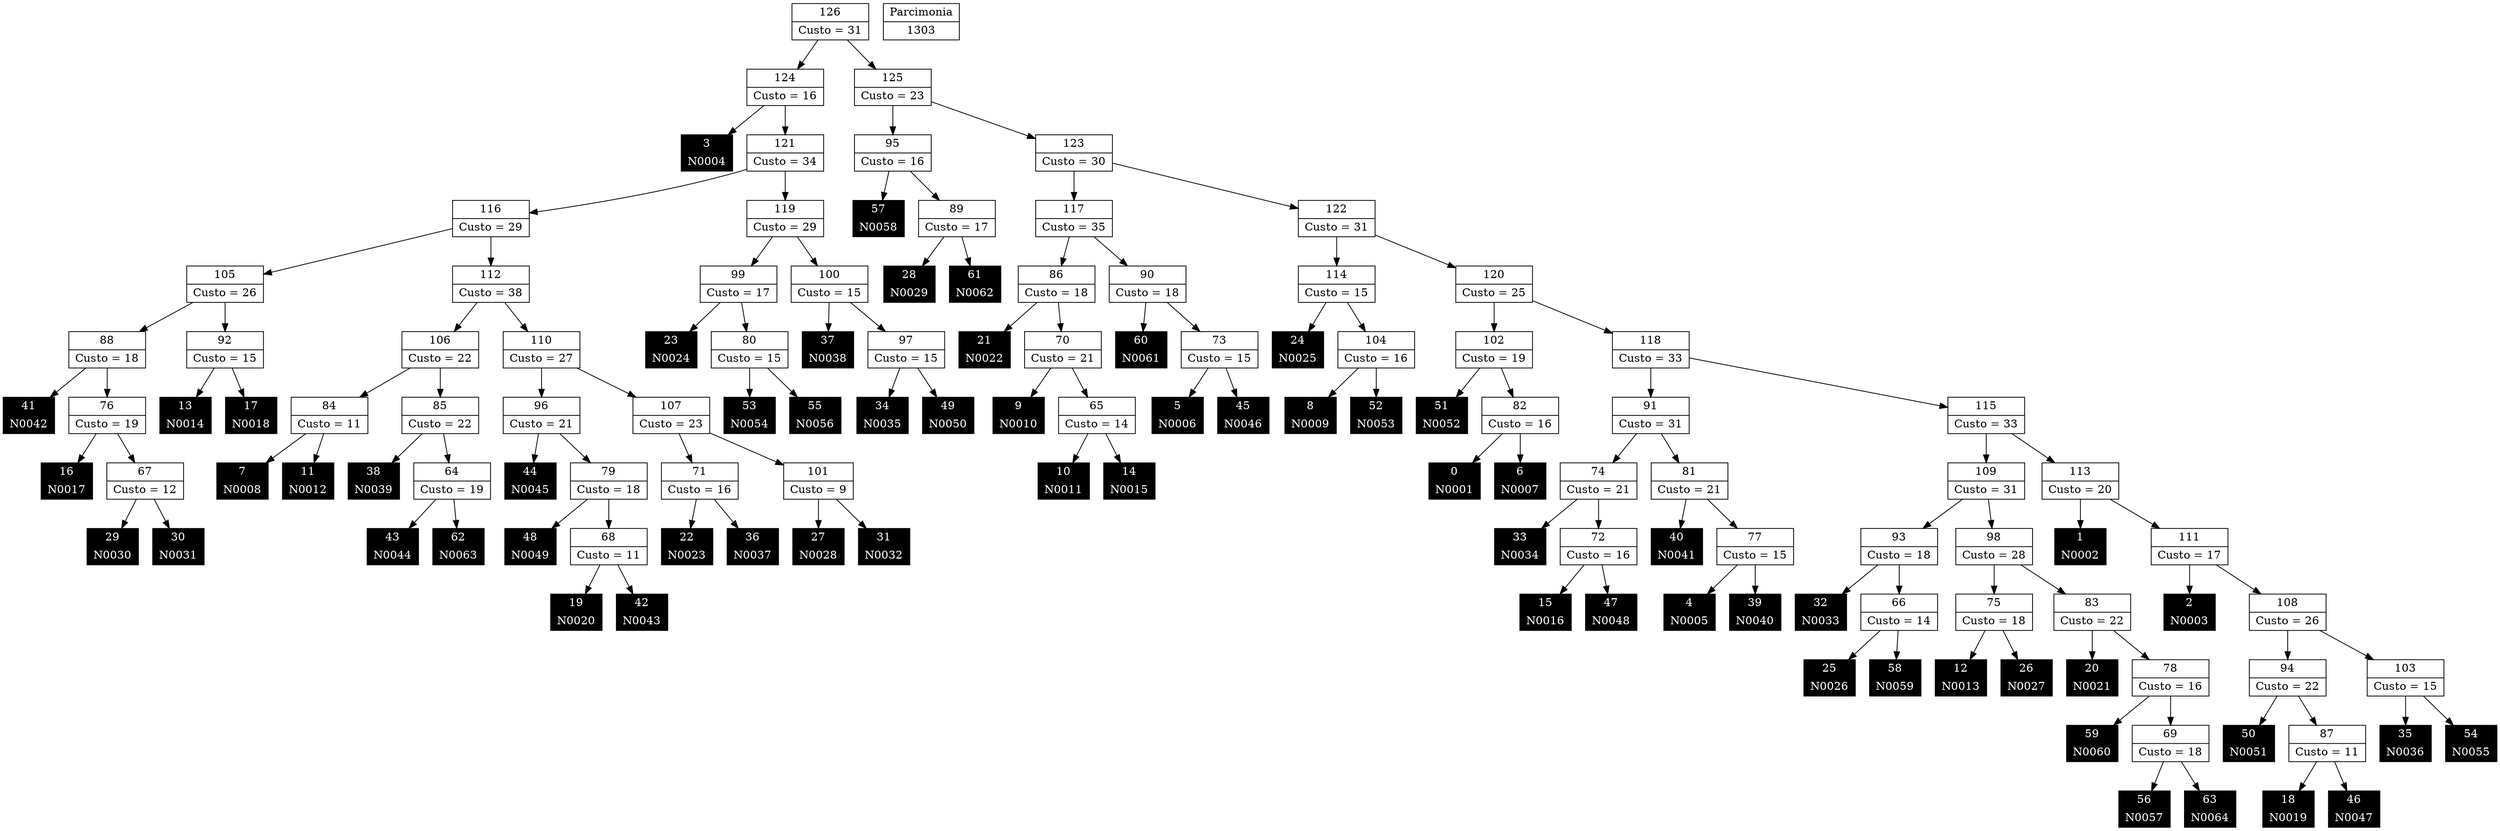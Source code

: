 Digraph G {
0 [shape="record", label="{0 | N0001}",style=filled, color=black, fontcolor=white,fontsize=14, height=0.5]
1 [shape="record", label="{1 | N0002}",style=filled, color=black, fontcolor=white,fontsize=14, height=0.5]
2 [shape="record", label="{2 | N0003}",style=filled, color=black, fontcolor=white,fontsize=14, height=0.5]
3 [shape="record", label="{3 | N0004}",style=filled, color=black, fontcolor=white,fontsize=14, height=0.5]
4 [shape="record", label="{4 | N0005}",style=filled, color=black, fontcolor=white,fontsize=14, height=0.5]
5 [shape="record", label="{5 | N0006}",style=filled, color=black, fontcolor=white,fontsize=14, height=0.5]
6 [shape="record", label="{6 | N0007}",style=filled, color=black, fontcolor=white,fontsize=14, height=0.5]
7 [shape="record", label="{7 | N0008}",style=filled, color=black, fontcolor=white,fontsize=14, height=0.5]
8 [shape="record", label="{8 | N0009}",style=filled, color=black, fontcolor=white,fontsize=14, height=0.5]
9 [shape="record", label="{9 | N0010}",style=filled, color=black, fontcolor=white,fontsize=14, height=0.5]
10 [shape="record", label="{10 | N0011}",style=filled, color=black, fontcolor=white,fontsize=14, height=0.5]
11 [shape="record", label="{11 | N0012}",style=filled, color=black, fontcolor=white,fontsize=14, height=0.5]
12 [shape="record", label="{12 | N0013}",style=filled, color=black, fontcolor=white,fontsize=14, height=0.5]
13 [shape="record", label="{13 | N0014}",style=filled, color=black, fontcolor=white,fontsize=14, height=0.5]
14 [shape="record", label="{14 | N0015}",style=filled, color=black, fontcolor=white,fontsize=14, height=0.5]
15 [shape="record", label="{15 | N0016}",style=filled, color=black, fontcolor=white,fontsize=14, height=0.5]
16 [shape="record", label="{16 | N0017}",style=filled, color=black, fontcolor=white,fontsize=14, height=0.5]
17 [shape="record", label="{17 | N0018}",style=filled, color=black, fontcolor=white,fontsize=14, height=0.5]
18 [shape="record", label="{18 | N0019}",style=filled, color=black, fontcolor=white,fontsize=14, height=0.5]
19 [shape="record", label="{19 | N0020}",style=filled, color=black, fontcolor=white,fontsize=14, height=0.5]
20 [shape="record", label="{20 | N0021}",style=filled, color=black, fontcolor=white,fontsize=14, height=0.5]
21 [shape="record", label="{21 | N0022}",style=filled, color=black, fontcolor=white,fontsize=14, height=0.5]
22 [shape="record", label="{22 | N0023}",style=filled, color=black, fontcolor=white,fontsize=14, height=0.5]
23 [shape="record", label="{23 | N0024}",style=filled, color=black, fontcolor=white,fontsize=14, height=0.5]
24 [shape="record", label="{24 | N0025}",style=filled, color=black, fontcolor=white,fontsize=14, height=0.5]
25 [shape="record", label="{25 | N0026}",style=filled, color=black, fontcolor=white,fontsize=14, height=0.5]
26 [shape="record", label="{26 | N0027}",style=filled, color=black, fontcolor=white,fontsize=14, height=0.5]
27 [shape="record", label="{27 | N0028}",style=filled, color=black, fontcolor=white,fontsize=14, height=0.5]
28 [shape="record", label="{28 | N0029}",style=filled, color=black, fontcolor=white,fontsize=14, height=0.5]
29 [shape="record", label="{29 | N0030}",style=filled, color=black, fontcolor=white,fontsize=14, height=0.5]
30 [shape="record", label="{30 | N0031}",style=filled, color=black, fontcolor=white,fontsize=14, height=0.5]
31 [shape="record", label="{31 | N0032}",style=filled, color=black, fontcolor=white,fontsize=14, height=0.5]
32 [shape="record", label="{32 | N0033}",style=filled, color=black, fontcolor=white,fontsize=14, height=0.5]
33 [shape="record", label="{33 | N0034}",style=filled, color=black, fontcolor=white,fontsize=14, height=0.5]
34 [shape="record", label="{34 | N0035}",style=filled, color=black, fontcolor=white,fontsize=14, height=0.5]
35 [shape="record", label="{35 | N0036}",style=filled, color=black, fontcolor=white,fontsize=14, height=0.5]
36 [shape="record", label="{36 | N0037}",style=filled, color=black, fontcolor=white,fontsize=14, height=0.5]
37 [shape="record", label="{37 | N0038}",style=filled, color=black, fontcolor=white,fontsize=14, height=0.5]
38 [shape="record", label="{38 | N0039}",style=filled, color=black, fontcolor=white,fontsize=14, height=0.5]
39 [shape="record", label="{39 | N0040}",style=filled, color=black, fontcolor=white,fontsize=14, height=0.5]
40 [shape="record", label="{40 | N0041}",style=filled, color=black, fontcolor=white,fontsize=14, height=0.5]
41 [shape="record", label="{41 | N0042}",style=filled, color=black, fontcolor=white,fontsize=14, height=0.5]
42 [shape="record", label="{42 | N0043}",style=filled, color=black, fontcolor=white,fontsize=14, height=0.5]
43 [shape="record", label="{43 | N0044}",style=filled, color=black, fontcolor=white,fontsize=14, height=0.5]
44 [shape="record", label="{44 | N0045}",style=filled, color=black, fontcolor=white,fontsize=14, height=0.5]
45 [shape="record", label="{45 | N0046}",style=filled, color=black, fontcolor=white,fontsize=14, height=0.5]
46 [shape="record", label="{46 | N0047}",style=filled, color=black, fontcolor=white,fontsize=14, height=0.5]
47 [shape="record", label="{47 | N0048}",style=filled, color=black, fontcolor=white,fontsize=14, height=0.5]
48 [shape="record", label="{48 | N0049}",style=filled, color=black, fontcolor=white,fontsize=14, height=0.5]
49 [shape="record", label="{49 | N0050}",style=filled, color=black, fontcolor=white,fontsize=14, height=0.5]
50 [shape="record", label="{50 | N0051}",style=filled, color=black, fontcolor=white,fontsize=14, height=0.5]
51 [shape="record", label="{51 | N0052}",style=filled, color=black, fontcolor=white,fontsize=14, height=0.5]
52 [shape="record", label="{52 | N0053}",style=filled, color=black, fontcolor=white,fontsize=14, height=0.5]
53 [shape="record", label="{53 | N0054}",style=filled, color=black, fontcolor=white,fontsize=14, height=0.5]
54 [shape="record", label="{54 | N0055}",style=filled, color=black, fontcolor=white,fontsize=14, height=0.5]
55 [shape="record", label="{55 | N0056}",style=filled, color=black, fontcolor=white,fontsize=14, height=0.5]
56 [shape="record", label="{56 | N0057}",style=filled, color=black, fontcolor=white,fontsize=14, height=0.5]
57 [shape="record", label="{57 | N0058}",style=filled, color=black, fontcolor=white,fontsize=14, height=0.5]
58 [shape="record", label="{58 | N0059}",style=filled, color=black, fontcolor=white,fontsize=14, height=0.5]
59 [shape="record", label="{59 | N0060}",style=filled, color=black, fontcolor=white,fontsize=14, height=0.5]
60 [shape="record", label="{60 | N0061}",style=filled, color=black, fontcolor=white,fontsize=14, height=0.5]
61 [shape="record", label="{61 | N0062}",style=filled, color=black, fontcolor=white,fontsize=14, height=0.5]
62 [shape="record", label="{62 | N0063}",style=filled, color=black, fontcolor=white,fontsize=14, height=0.5]
63 [shape="record", label="{63 | N0064}",style=filled, color=black, fontcolor=white,fontsize=14, height=0.5]
64 [shape="record", label="{64|Custo = 19}"]
65 [shape="record", label="{65|Custo = 14}"]
66 [shape="record", label="{66|Custo = 14}"]
67 [shape="record", label="{67|Custo = 12}"]
68 [shape="record", label="{68|Custo = 11}"]
69 [shape="record", label="{69|Custo = 18}"]
70 [shape="record", label="{70|Custo = 21}"]
71 [shape="record", label="{71|Custo = 16}"]
72 [shape="record", label="{72|Custo = 16}"]
73 [shape="record", label="{73|Custo = 15}"]
74 [shape="record", label="{74|Custo = 21}"]
75 [shape="record", label="{75|Custo = 18}"]
76 [shape="record", label="{76|Custo = 19}"]
77 [shape="record", label="{77|Custo = 15}"]
78 [shape="record", label="{78|Custo = 16}"]
79 [shape="record", label="{79|Custo = 18}"]
80 [shape="record", label="{80|Custo = 15}"]
81 [shape="record", label="{81|Custo = 21}"]
82 [shape="record", label="{82|Custo = 16}"]
83 [shape="record", label="{83|Custo = 22}"]
84 [shape="record", label="{84|Custo = 11}"]
85 [shape="record", label="{85|Custo = 22}"]
86 [shape="record", label="{86|Custo = 18}"]
87 [shape="record", label="{87|Custo = 11}"]
88 [shape="record", label="{88|Custo = 18}"]
89 [shape="record", label="{89|Custo = 17}"]
90 [shape="record", label="{90|Custo = 18}"]
91 [shape="record", label="{91|Custo = 31}"]
92 [shape="record", label="{92|Custo = 15}"]
93 [shape="record", label="{93|Custo = 18}"]
94 [shape="record", label="{94|Custo = 22}"]
95 [shape="record", label="{95|Custo = 16}"]
96 [shape="record", label="{96|Custo = 21}"]
97 [shape="record", label="{97|Custo = 15}"]
98 [shape="record", label="{98|Custo = 28}"]
99 [shape="record", label="{99|Custo = 17}"]
100 [shape="record", label="{100|Custo = 15}"]
101 [shape="record", label="{101|Custo = 9}"]
102 [shape="record", label="{102|Custo = 19}"]
103 [shape="record", label="{103|Custo = 15}"]
104 [shape="record", label="{104|Custo = 16}"]
105 [shape="record", label="{105|Custo = 26}"]
106 [shape="record", label="{106|Custo = 22}"]
107 [shape="record", label="{107|Custo = 23}"]
108 [shape="record", label="{108|Custo = 26}"]
109 [shape="record", label="{109|Custo = 31}"]
110 [shape="record", label="{110|Custo = 27}"]
111 [shape="record", label="{111|Custo = 17}"]
112 [shape="record", label="{112|Custo = 38}"]
113 [shape="record", label="{113|Custo = 20}"]
114 [shape="record", label="{114|Custo = 15}"]
115 [shape="record", label="{115|Custo = 33}"]
116 [shape="record", label="{116|Custo = 29}"]
117 [shape="record", label="{117|Custo = 35}"]
118 [shape="record", label="{118|Custo = 33}"]
119 [shape="record", label="{119|Custo = 29}"]
120 [shape="record", label="{120|Custo = 25}"]
121 [shape="record", label="{121|Custo = 34}"]
122 [shape="record", label="{122|Custo = 31}"]
123 [shape="record", label="{123|Custo = 30}"]
124 [shape="record", label="{124|Custo = 16}"]
125 [shape="record", label="{125|Custo = 23}"]
126 [shape="record", label="{126|Custo = 31}"]

64->62
64->43
65->14
65->10
66->58
66->25
67->30
67->29
68->42
68->19
69->63
69->56
70->65
70->9
71->36
71->22
72->47
72->15
73->45
73->5
74->72
74->33
75->26
75->12
76->67
76->16
77->39
77->4
78->69
78->59
79->68
79->48
80->55
80->53
81->77
81->40
82->6
82->0
83->78
83->20
84->11
84->7
85->64
85->38
86->70
86->21
87->46
87->18
88->76
88->41
89->61
89->28
90->73
90->60
91->81
91->74
92->17
92->13
93->66
93->32
94->87
94->50
95->89
95->57
96->79
96->44
97->49
97->34
98->83
98->75
99->80
99->23
100->97
100->37
101->31
101->27
102->82
102->51
103->54
103->35
104->52
104->8
105->92
105->88
106->85
106->84
107->101
107->71
108->103
108->94
109->98
109->93
110->107
110->96
111->108
111->2
112->110
112->106
113->111
113->1
114->104
114->24
115->113
115->109
116->112
116->105
117->90
117->86
118->115
118->91
119->100
119->99
120->118
120->102
121->119
121->116
122->120
122->114
123->122
123->117
124->121
124->3
125->123
125->95
126->125
126->124

1303 [shape="record", label="{Parcimonia|1303}"]
}